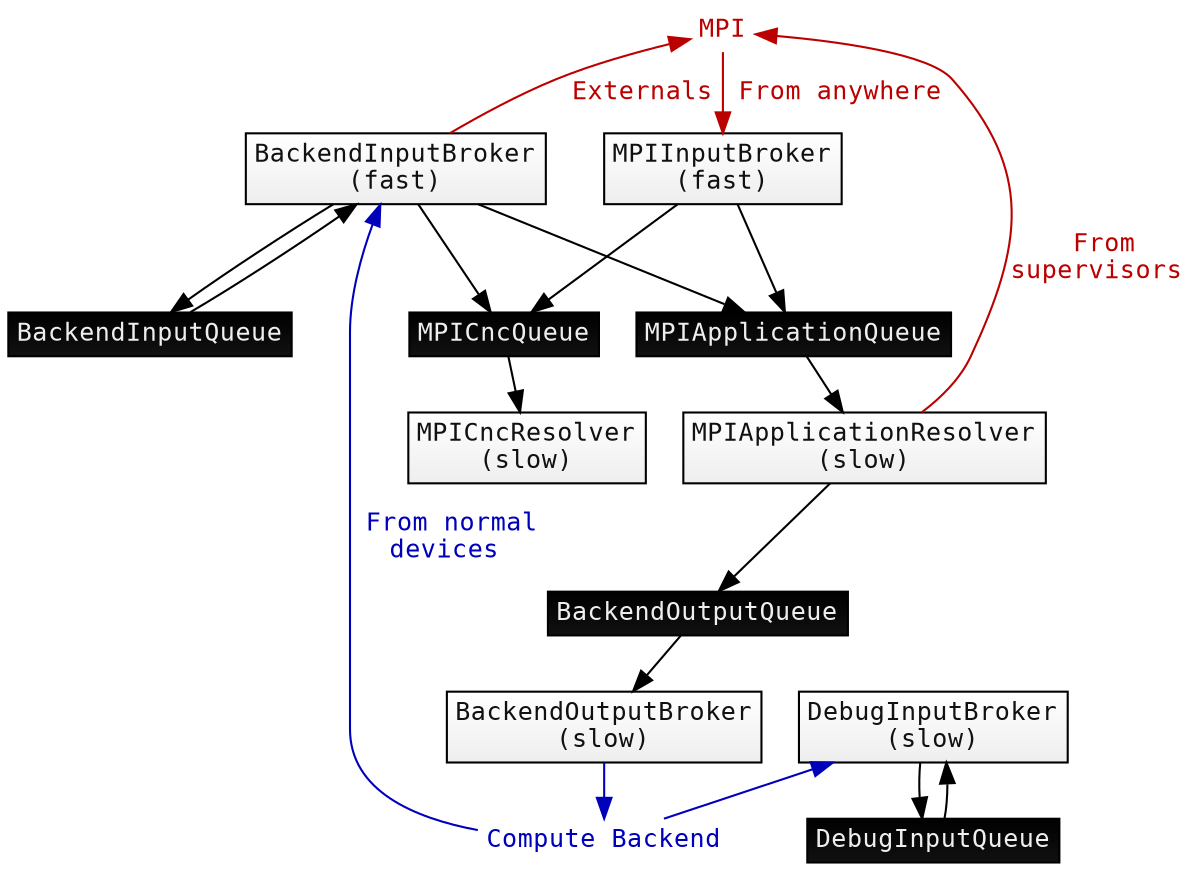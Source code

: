digraph G {

    fontname="Inconsolata";
    fontsize=12;
    margin=0;
    ranksep=0.35;

    // Threads
    node[color="#000000",
         fillcolor="#ffffff:#eeeeee",
         fontcolor="#111111",
         fontname="Inconsolata",
         fontsize=12,
         gradientangle=270,
         height=0,
         margin=0.05;
         penwidth=1;
         shape="rect",
         style="filled",
         width=0];

    MPIInputBroker[label="MPIInputBroker\n(fast)"];
    MPICncResolver[label="MPICncResolver\n(slow)"];
    MPIApplicationResolver[label="MPIApplicationResolver\n(slow)"];
    BackendOutputBroker[label="BackendOutputBroker\n(slow)"];
    BackendInputBroker[label="BackendInputBroker\n(fast)"];
    DebugInputBroker[label="DebugInputBroker\n(slow)"];

    // Queues
    node[color="#000000",
         fillcolor="#000000:#111111",
         fontcolor="#eeeeee"];

    MPIApplicationQueue;
    MPICncQueue;
    BackendOutputQueue;
    BackendInputQueue;
    DebugInputQueue;

    // Communication Buses
    node[color="#FFFFFF",
         fillcolor="#FFFFFF"];

    MPI [fontcolor="#BB0000"];
    Backend [label="Compute Backend", fontcolor="#0000BB"];

    // Producer-consumer relationship
    edge[color="#000000",
         fontname="Inconsolata",
         fontsize=12;
         penwidth=1];

    MPIInputBroker -> MPIApplicationQueue;
    MPIInputBroker -> MPICncQueue;
    MPICncQueue -> MPICncResolver;
    MPIApplicationQueue -> MPIApplicationResolver;
    MPIApplicationResolver -> BackendOutputQueue;
    BackendOutputQueue -> BackendOutputBroker;
    BackendInputBroker -> BackendInputQueue;
    BackendInputBroker -> MPIApplicationQueue;
    BackendInputBroker -> MPICncQueue;
    BackendInputQueue -> BackendInputBroker;
    DebugInputBroker -> DebugInputQueue;
    DebugInputQueue -> DebugInputBroker;

    // MPI
    edge[color="#BB0000",
         fontcolor="#BB0000"];

    MPI -> MPIInputBroker [label=" From anywhere"];
    MPIApplicationResolver -> MPI [label=" From\nsupervisors"];
    //MPICncResolver -> MPI;
    BackendInputBroker -> MPI [label=" Externals"];
    //DebugInputBroker -> MPI;

    // Backend
    edge[color="#0000BB",
         fontcolor="#0000BB"];

    Backend -> BackendInputBroker [label=" From normal\ndevices"];
    Backend -> DebugInputBroker;
    BackendOutputBroker -> Backend;

    // Movement
    { rank=min; MPI; }
    { rank=max; Backend; }
}
